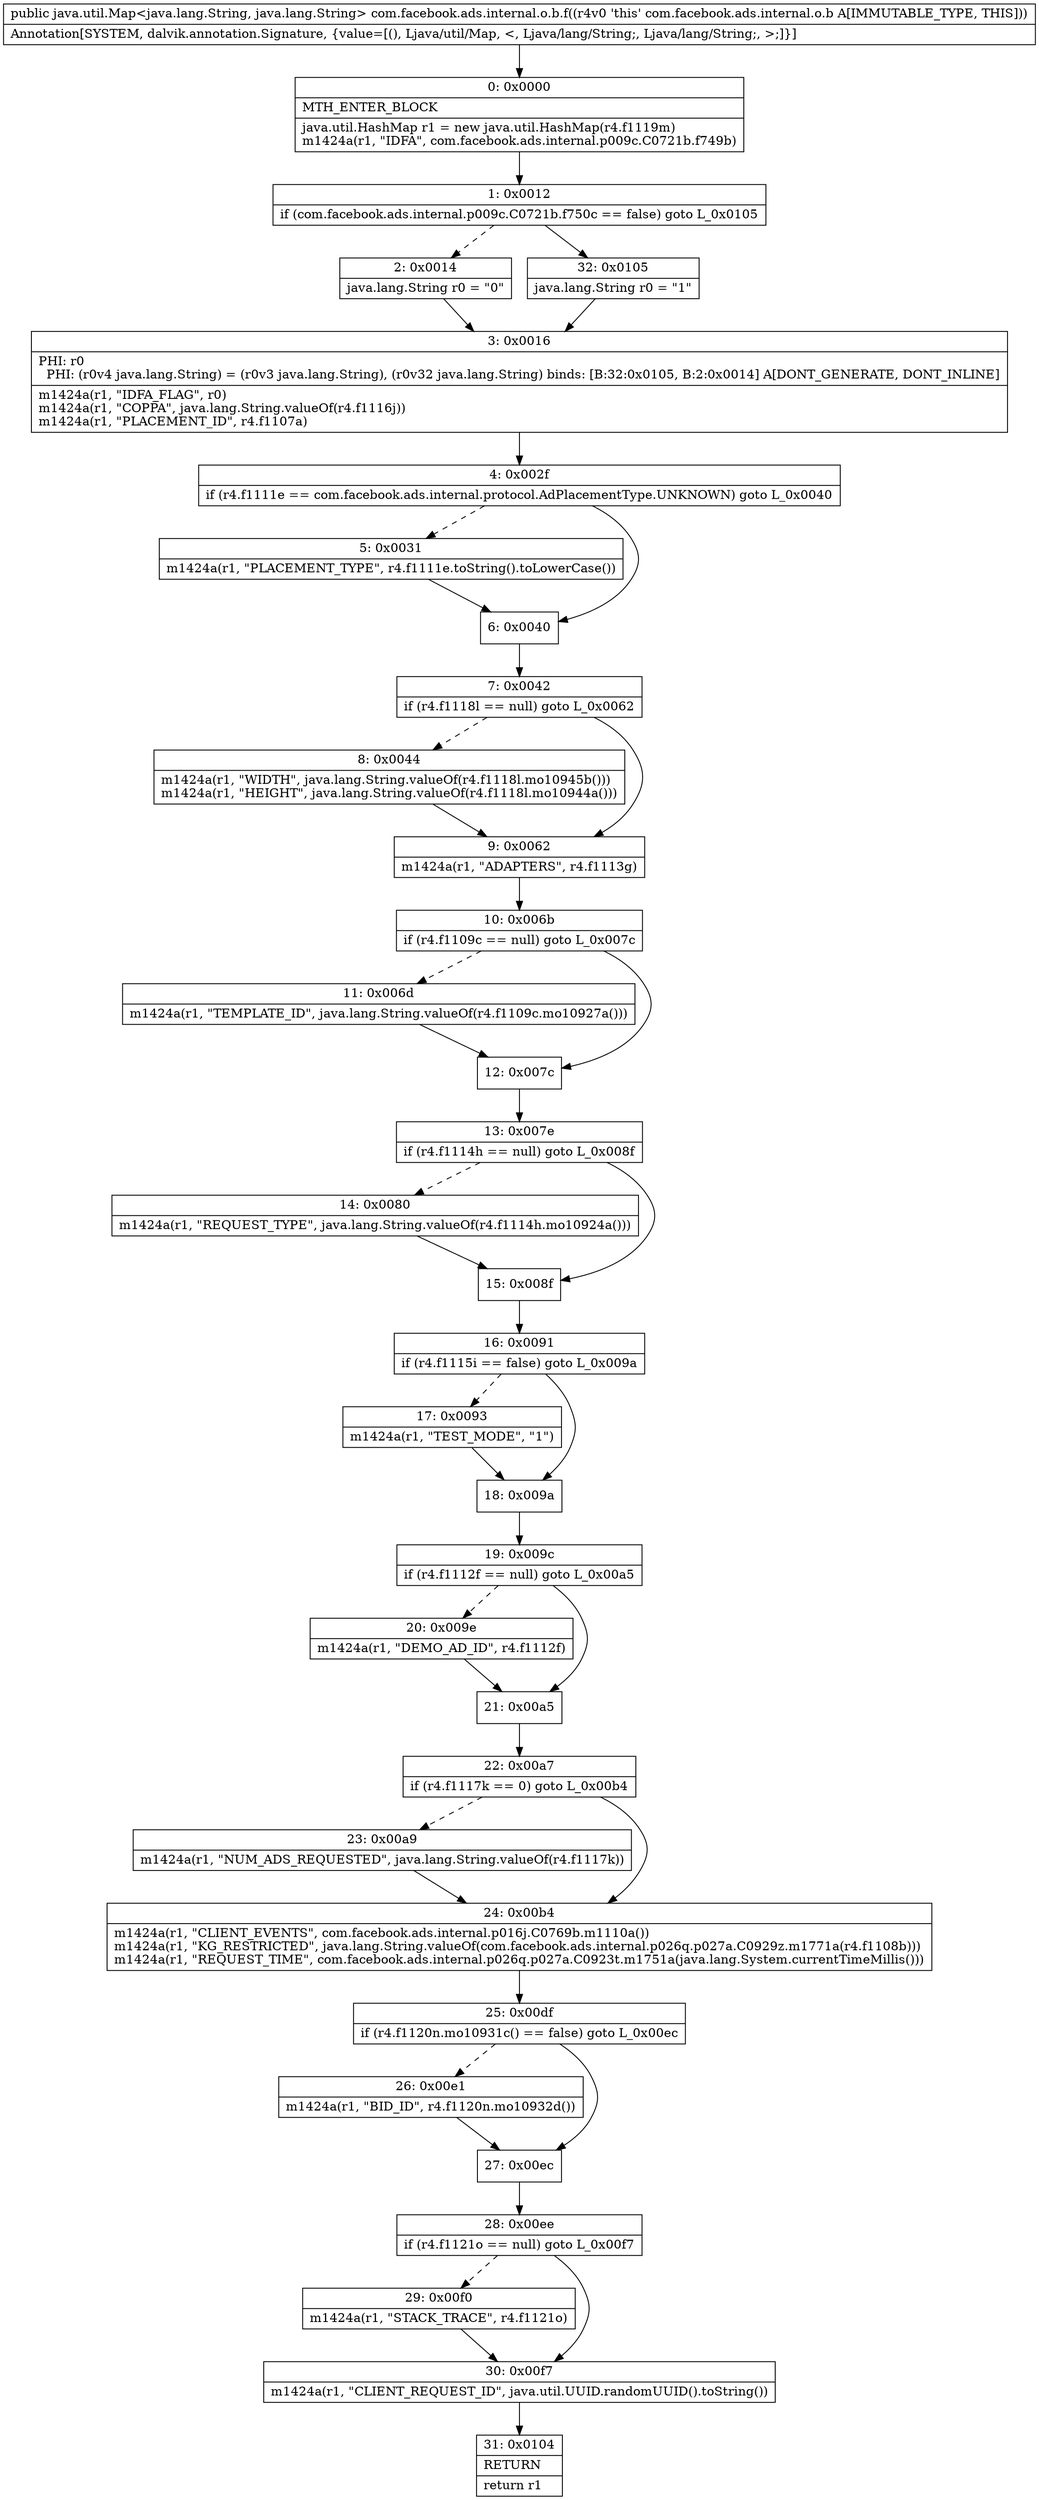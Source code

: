 digraph "CFG forcom.facebook.ads.internal.o.b.f()Ljava\/util\/Map;" {
Node_0 [shape=record,label="{0\:\ 0x0000|MTH_ENTER_BLOCK\l|java.util.HashMap r1 = new java.util.HashMap(r4.f1119m)\lm1424a(r1, \"IDFA\", com.facebook.ads.internal.p009c.C0721b.f749b)\l}"];
Node_1 [shape=record,label="{1\:\ 0x0012|if (com.facebook.ads.internal.p009c.C0721b.f750c == false) goto L_0x0105\l}"];
Node_2 [shape=record,label="{2\:\ 0x0014|java.lang.String r0 = \"0\"\l}"];
Node_3 [shape=record,label="{3\:\ 0x0016|PHI: r0 \l  PHI: (r0v4 java.lang.String) = (r0v3 java.lang.String), (r0v32 java.lang.String) binds: [B:32:0x0105, B:2:0x0014] A[DONT_GENERATE, DONT_INLINE]\l|m1424a(r1, \"IDFA_FLAG\", r0)\lm1424a(r1, \"COPPA\", java.lang.String.valueOf(r4.f1116j))\lm1424a(r1, \"PLACEMENT_ID\", r4.f1107a)\l}"];
Node_4 [shape=record,label="{4\:\ 0x002f|if (r4.f1111e == com.facebook.ads.internal.protocol.AdPlacementType.UNKNOWN) goto L_0x0040\l}"];
Node_5 [shape=record,label="{5\:\ 0x0031|m1424a(r1, \"PLACEMENT_TYPE\", r4.f1111e.toString().toLowerCase())\l}"];
Node_6 [shape=record,label="{6\:\ 0x0040}"];
Node_7 [shape=record,label="{7\:\ 0x0042|if (r4.f1118l == null) goto L_0x0062\l}"];
Node_8 [shape=record,label="{8\:\ 0x0044|m1424a(r1, \"WIDTH\", java.lang.String.valueOf(r4.f1118l.mo10945b()))\lm1424a(r1, \"HEIGHT\", java.lang.String.valueOf(r4.f1118l.mo10944a()))\l}"];
Node_9 [shape=record,label="{9\:\ 0x0062|m1424a(r1, \"ADAPTERS\", r4.f1113g)\l}"];
Node_10 [shape=record,label="{10\:\ 0x006b|if (r4.f1109c == null) goto L_0x007c\l}"];
Node_11 [shape=record,label="{11\:\ 0x006d|m1424a(r1, \"TEMPLATE_ID\", java.lang.String.valueOf(r4.f1109c.mo10927a()))\l}"];
Node_12 [shape=record,label="{12\:\ 0x007c}"];
Node_13 [shape=record,label="{13\:\ 0x007e|if (r4.f1114h == null) goto L_0x008f\l}"];
Node_14 [shape=record,label="{14\:\ 0x0080|m1424a(r1, \"REQUEST_TYPE\", java.lang.String.valueOf(r4.f1114h.mo10924a()))\l}"];
Node_15 [shape=record,label="{15\:\ 0x008f}"];
Node_16 [shape=record,label="{16\:\ 0x0091|if (r4.f1115i == false) goto L_0x009a\l}"];
Node_17 [shape=record,label="{17\:\ 0x0093|m1424a(r1, \"TEST_MODE\", \"1\")\l}"];
Node_18 [shape=record,label="{18\:\ 0x009a}"];
Node_19 [shape=record,label="{19\:\ 0x009c|if (r4.f1112f == null) goto L_0x00a5\l}"];
Node_20 [shape=record,label="{20\:\ 0x009e|m1424a(r1, \"DEMO_AD_ID\", r4.f1112f)\l}"];
Node_21 [shape=record,label="{21\:\ 0x00a5}"];
Node_22 [shape=record,label="{22\:\ 0x00a7|if (r4.f1117k == 0) goto L_0x00b4\l}"];
Node_23 [shape=record,label="{23\:\ 0x00a9|m1424a(r1, \"NUM_ADS_REQUESTED\", java.lang.String.valueOf(r4.f1117k))\l}"];
Node_24 [shape=record,label="{24\:\ 0x00b4|m1424a(r1, \"CLIENT_EVENTS\", com.facebook.ads.internal.p016j.C0769b.m1110a())\lm1424a(r1, \"KG_RESTRICTED\", java.lang.String.valueOf(com.facebook.ads.internal.p026q.p027a.C0929z.m1771a(r4.f1108b)))\lm1424a(r1, \"REQUEST_TIME\", com.facebook.ads.internal.p026q.p027a.C0923t.m1751a(java.lang.System.currentTimeMillis()))\l}"];
Node_25 [shape=record,label="{25\:\ 0x00df|if (r4.f1120n.mo10931c() == false) goto L_0x00ec\l}"];
Node_26 [shape=record,label="{26\:\ 0x00e1|m1424a(r1, \"BID_ID\", r4.f1120n.mo10932d())\l}"];
Node_27 [shape=record,label="{27\:\ 0x00ec}"];
Node_28 [shape=record,label="{28\:\ 0x00ee|if (r4.f1121o == null) goto L_0x00f7\l}"];
Node_29 [shape=record,label="{29\:\ 0x00f0|m1424a(r1, \"STACK_TRACE\", r4.f1121o)\l}"];
Node_30 [shape=record,label="{30\:\ 0x00f7|m1424a(r1, \"CLIENT_REQUEST_ID\", java.util.UUID.randomUUID().toString())\l}"];
Node_31 [shape=record,label="{31\:\ 0x0104|RETURN\l|return r1\l}"];
Node_32 [shape=record,label="{32\:\ 0x0105|java.lang.String r0 = \"1\"\l}"];
MethodNode[shape=record,label="{public java.util.Map\<java.lang.String, java.lang.String\> com.facebook.ads.internal.o.b.f((r4v0 'this' com.facebook.ads.internal.o.b A[IMMUTABLE_TYPE, THIS]))  | Annotation[SYSTEM, dalvik.annotation.Signature, \{value=[(), Ljava\/util\/Map, \<, Ljava\/lang\/String;, Ljava\/lang\/String;, \>;]\}]\l}"];
MethodNode -> Node_0;
Node_0 -> Node_1;
Node_1 -> Node_2[style=dashed];
Node_1 -> Node_32;
Node_2 -> Node_3;
Node_3 -> Node_4;
Node_4 -> Node_5[style=dashed];
Node_4 -> Node_6;
Node_5 -> Node_6;
Node_6 -> Node_7;
Node_7 -> Node_8[style=dashed];
Node_7 -> Node_9;
Node_8 -> Node_9;
Node_9 -> Node_10;
Node_10 -> Node_11[style=dashed];
Node_10 -> Node_12;
Node_11 -> Node_12;
Node_12 -> Node_13;
Node_13 -> Node_14[style=dashed];
Node_13 -> Node_15;
Node_14 -> Node_15;
Node_15 -> Node_16;
Node_16 -> Node_17[style=dashed];
Node_16 -> Node_18;
Node_17 -> Node_18;
Node_18 -> Node_19;
Node_19 -> Node_20[style=dashed];
Node_19 -> Node_21;
Node_20 -> Node_21;
Node_21 -> Node_22;
Node_22 -> Node_23[style=dashed];
Node_22 -> Node_24;
Node_23 -> Node_24;
Node_24 -> Node_25;
Node_25 -> Node_26[style=dashed];
Node_25 -> Node_27;
Node_26 -> Node_27;
Node_27 -> Node_28;
Node_28 -> Node_29[style=dashed];
Node_28 -> Node_30;
Node_29 -> Node_30;
Node_30 -> Node_31;
Node_32 -> Node_3;
}

